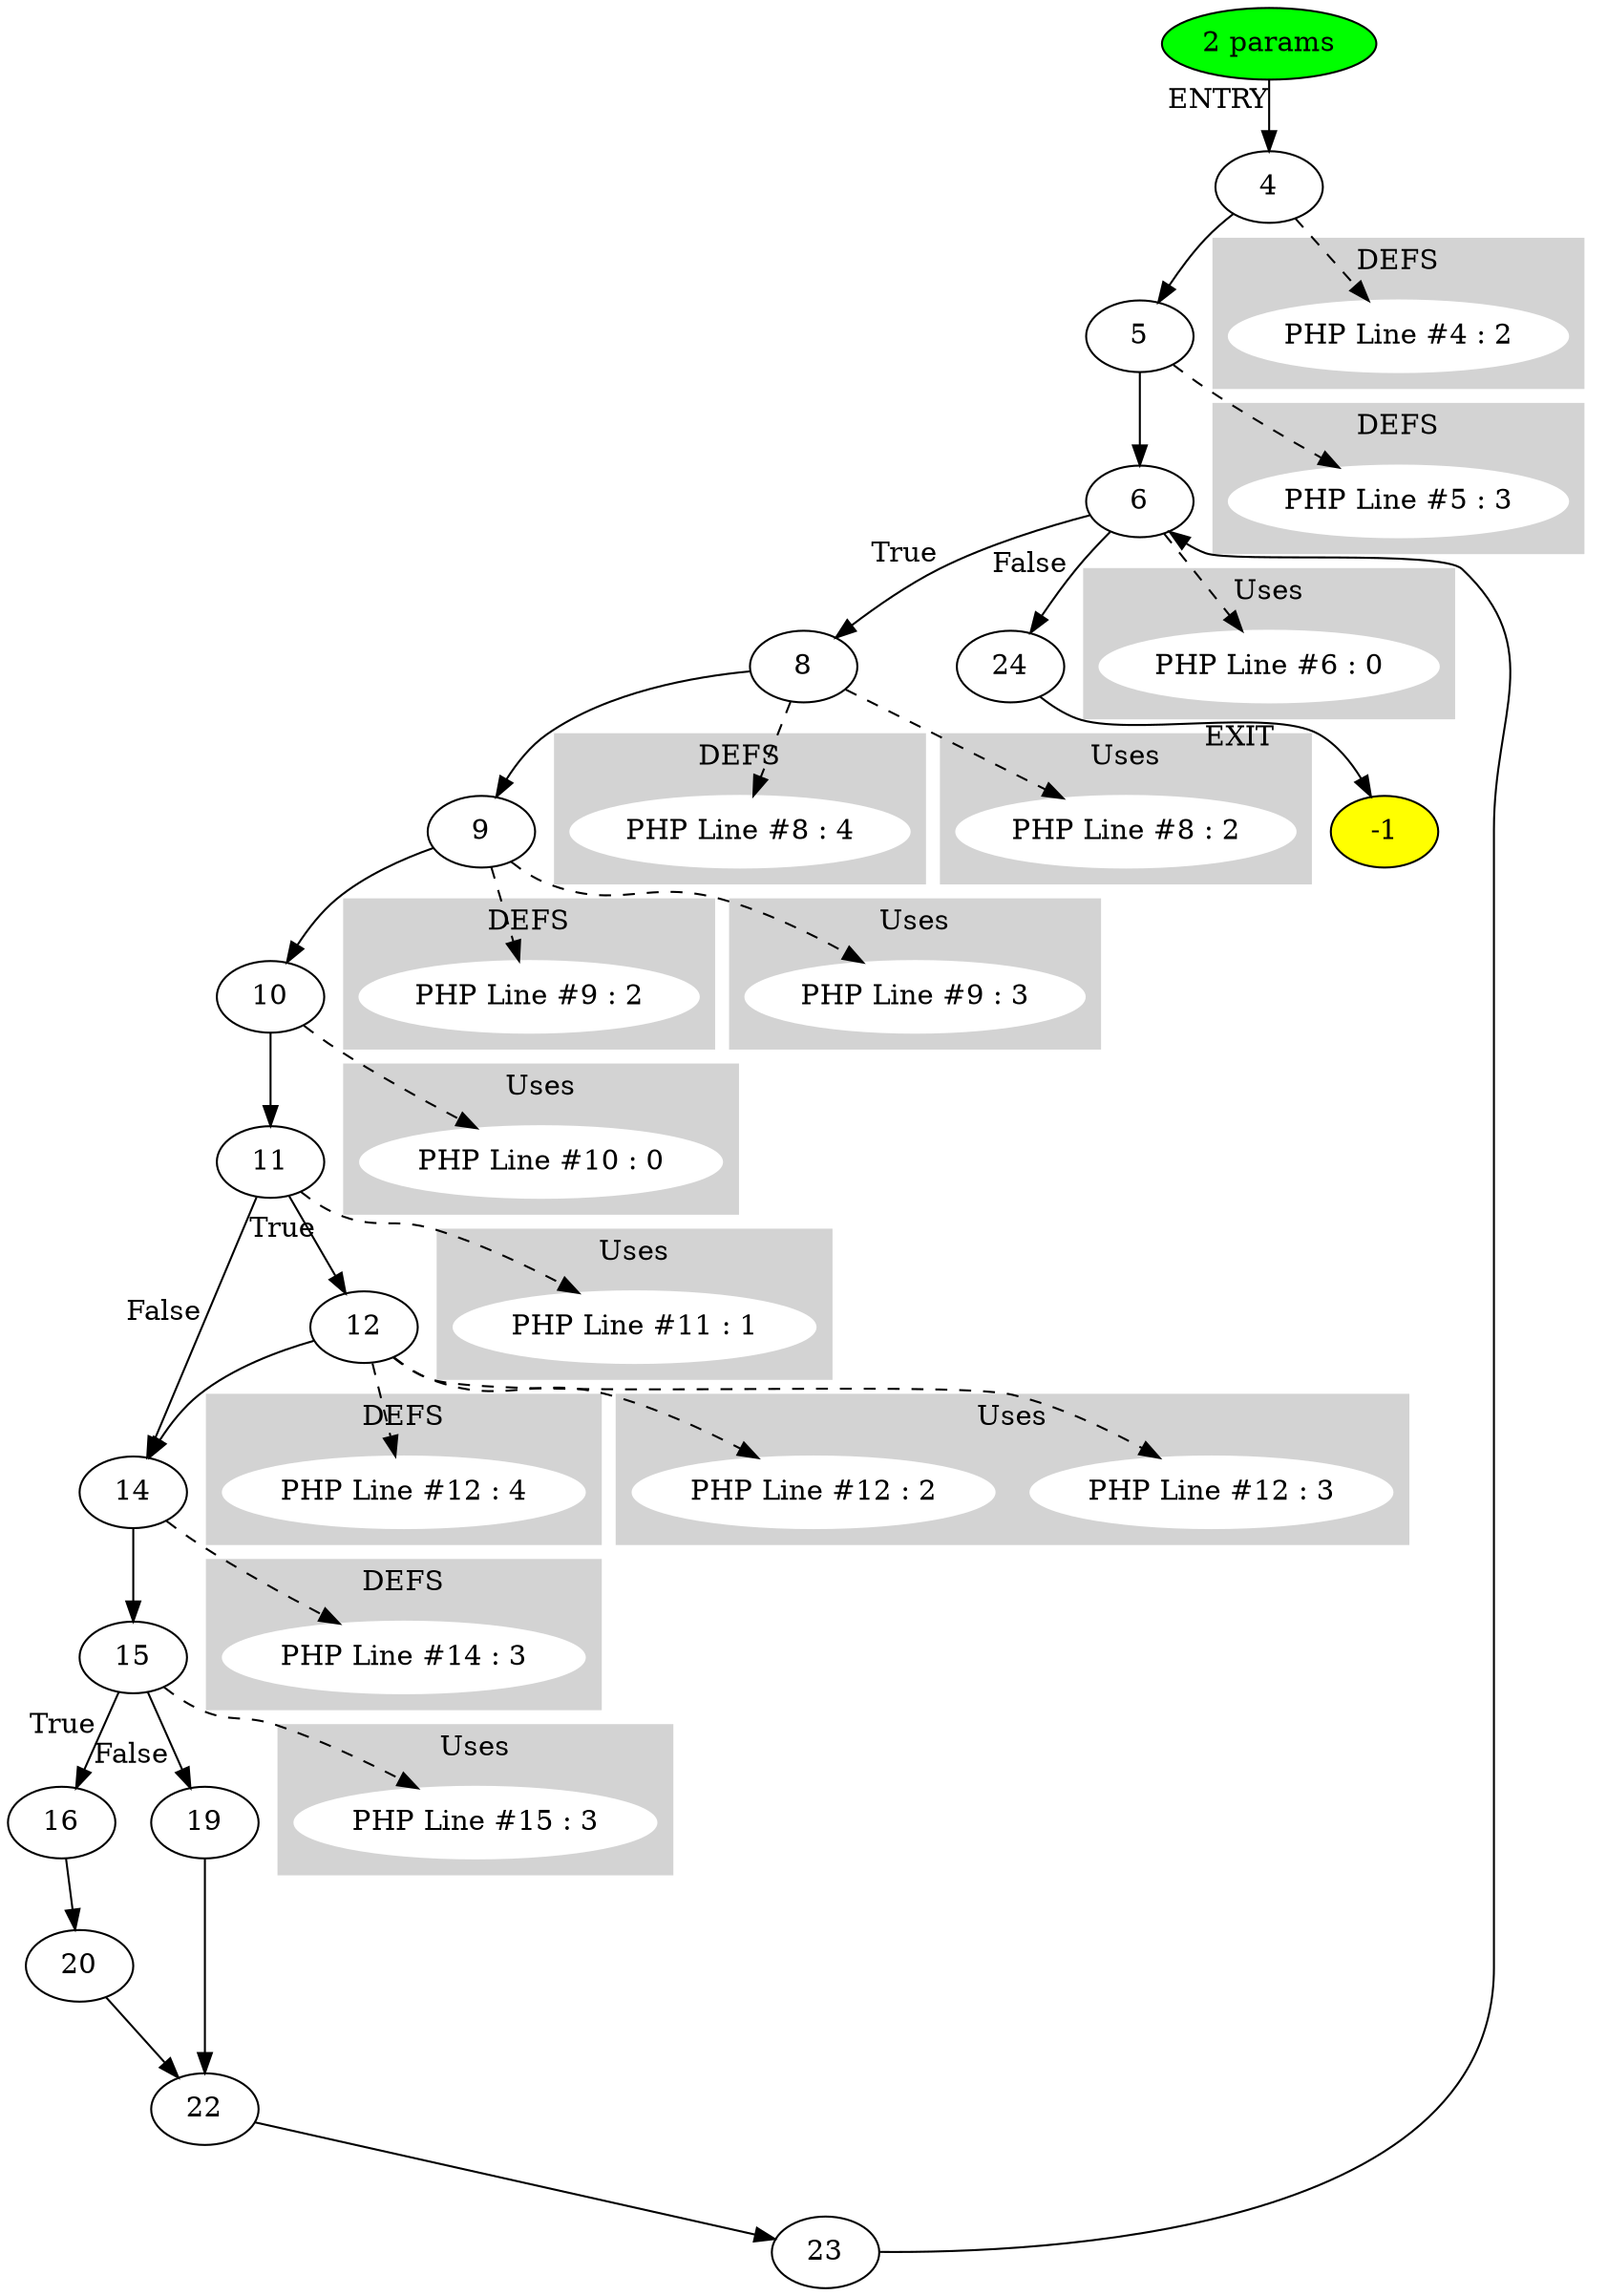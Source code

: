digraph testName {
0 [label="4" tooltip="Int
SetL
PopC
"];
1 [label="5" tooltip="Int
SetL
PopC
"];
2 [label="6" tooltip="Int
CGetL2
Lte
JmpZ
"];
3 [label="8" tooltip="Int
CGetL2
Add
SetL
PopC
"];
4 [label="9" tooltip="Int
CGetL
Mul
SetL
PopC
"];
5 [label="10" tooltip="String
CGetL
Concat
String
Concat
Print
PopC
"];
6 [label="11" tooltip="CGetL
JmpZ
"];
7 [label="12" tooltip="CGetL
CGetL2
Add
SetL
PopC
"];
8 [label="14" tooltip="Int
SetL
PopC
"];
9 [label="15" tooltip="Int
CGetL2
Gt
JmpZ
"];
10 [label="16" tooltip="String
Print
PopC
"];
11 [label="20" tooltip="Jmp
"];
12 [label="19" tooltip="String
Print
PopC
"];
13 [label="22" tooltip="IncDecL
PopC
"];
14 [label="23" tooltip="Jmp
"];
15 [label="24" tooltip="Null
RetC
"];
0 -> 1;
1 -> 2;
2 -> 3[xlabel="True"];
2 -> 15[xlabel="False"];
3 -> 4;
4 -> 5;
5 -> 6;
6 -> 7[xlabel="True"];
6 -> 8[xlabel="False"];
7 -> 8;
8 -> 9;
9 -> 10[xlabel="True"];
9 -> 12[xlabel="False"];
10 -> 11;
11 -> 13;
12 -> 13;
13 -> 14;
14 -> 2;
-2 -> 0[xlabel="ENTRY"];
15 -> -1[xlabel="EXIT"];
-2 [fillcolor = green, style = filled]-1 [fillcolor= yellow, style = filled] subgraph cluster_g_0 { style=filled; color=lightgrey; node [style=filled,color=white]; g_0[label= "PHP Line #4 : 2"];label = "DEFS";}
0 -> g_0 [style="dashed"];
subgraph cluster_g_1 { style=filled; color=lightgrey; node [style=filled,color=white]; g_1[label= "PHP Line #5 : 3"];label = "DEFS";}
1 -> g_1 [style="dashed"];
subgraph cluster_g_3 { style=filled; color=lightgrey; node [style=filled,color=white]; g_3[label= "PHP Line #8 : 4"];label = "DEFS";}
3 -> g_3 [style="dashed"];
subgraph cluster_g_4 { style=filled; color=lightgrey; node [style=filled,color=white]; g_4[label= "PHP Line #9 : 2"];label = "DEFS";}
4 -> g_4 [style="dashed"];
subgraph cluster_g_7 { style=filled; color=lightgrey; node [style=filled,color=white]; g_7[label= "PHP Line #12 : 4"];label = "DEFS";}
7 -> g_7 [style="dashed"];
subgraph cluster_g_8 { style=filled; color=lightgrey; node [style=filled,color=white]; g_8[label= "PHP Line #14 : 3"];label = "DEFS";}
8 -> g_8 [style="dashed"];
subgraph cluster_use_2 { style=filled; color=lightgrey; node [style=filled,color=white]; use_2_0[label= "PHP Line #6 : 0"];label = "Uses";}
2 -> use_2_0 [style="dashed"];
subgraph cluster_use_3 { style=filled; color=lightgrey; node [style=filled,color=white]; use_3_2[label= "PHP Line #8 : 2"];label = "Uses";}
3 -> use_3_2 [style="dashed"];
subgraph cluster_use_4 { style=filled; color=lightgrey; node [style=filled,color=white]; use_4_3[label= "PHP Line #9 : 3"];label = "Uses";}
4 -> use_4_3 [style="dashed"];
subgraph cluster_use_5 { style=filled; color=lightgrey; node [style=filled,color=white]; use_5_0[label= "PHP Line #10 : 0"];label = "Uses";}
5 -> use_5_0 [style="dashed"];
subgraph cluster_use_6 { style=filled; color=lightgrey; node [style=filled,color=white]; use_6_1[label= "PHP Line #11 : 1"];label = "Uses";}
6 -> use_6_1 [style="dashed"];
subgraph cluster_use_7 { style=filled; color=lightgrey; node [style=filled,color=white]; use_7_3[label= "PHP Line #12 : 3"];label = "Uses";}
7 -> use_7_3 [style="dashed"];
subgraph cluster_use_7 { style=filled; color=lightgrey; node [style=filled,color=white]; use_7_2[label= "PHP Line #12 : 2"];label = "Uses";}
7 -> use_7_2 [style="dashed"];
subgraph cluster_use_9 { style=filled; color=lightgrey; node [style=filled,color=white]; use_9_3[label= "PHP Line #15 : 3"];label = "Uses";}
9 -> use_9_3 [style="dashed"];
-2 [label="2 params"];
}
